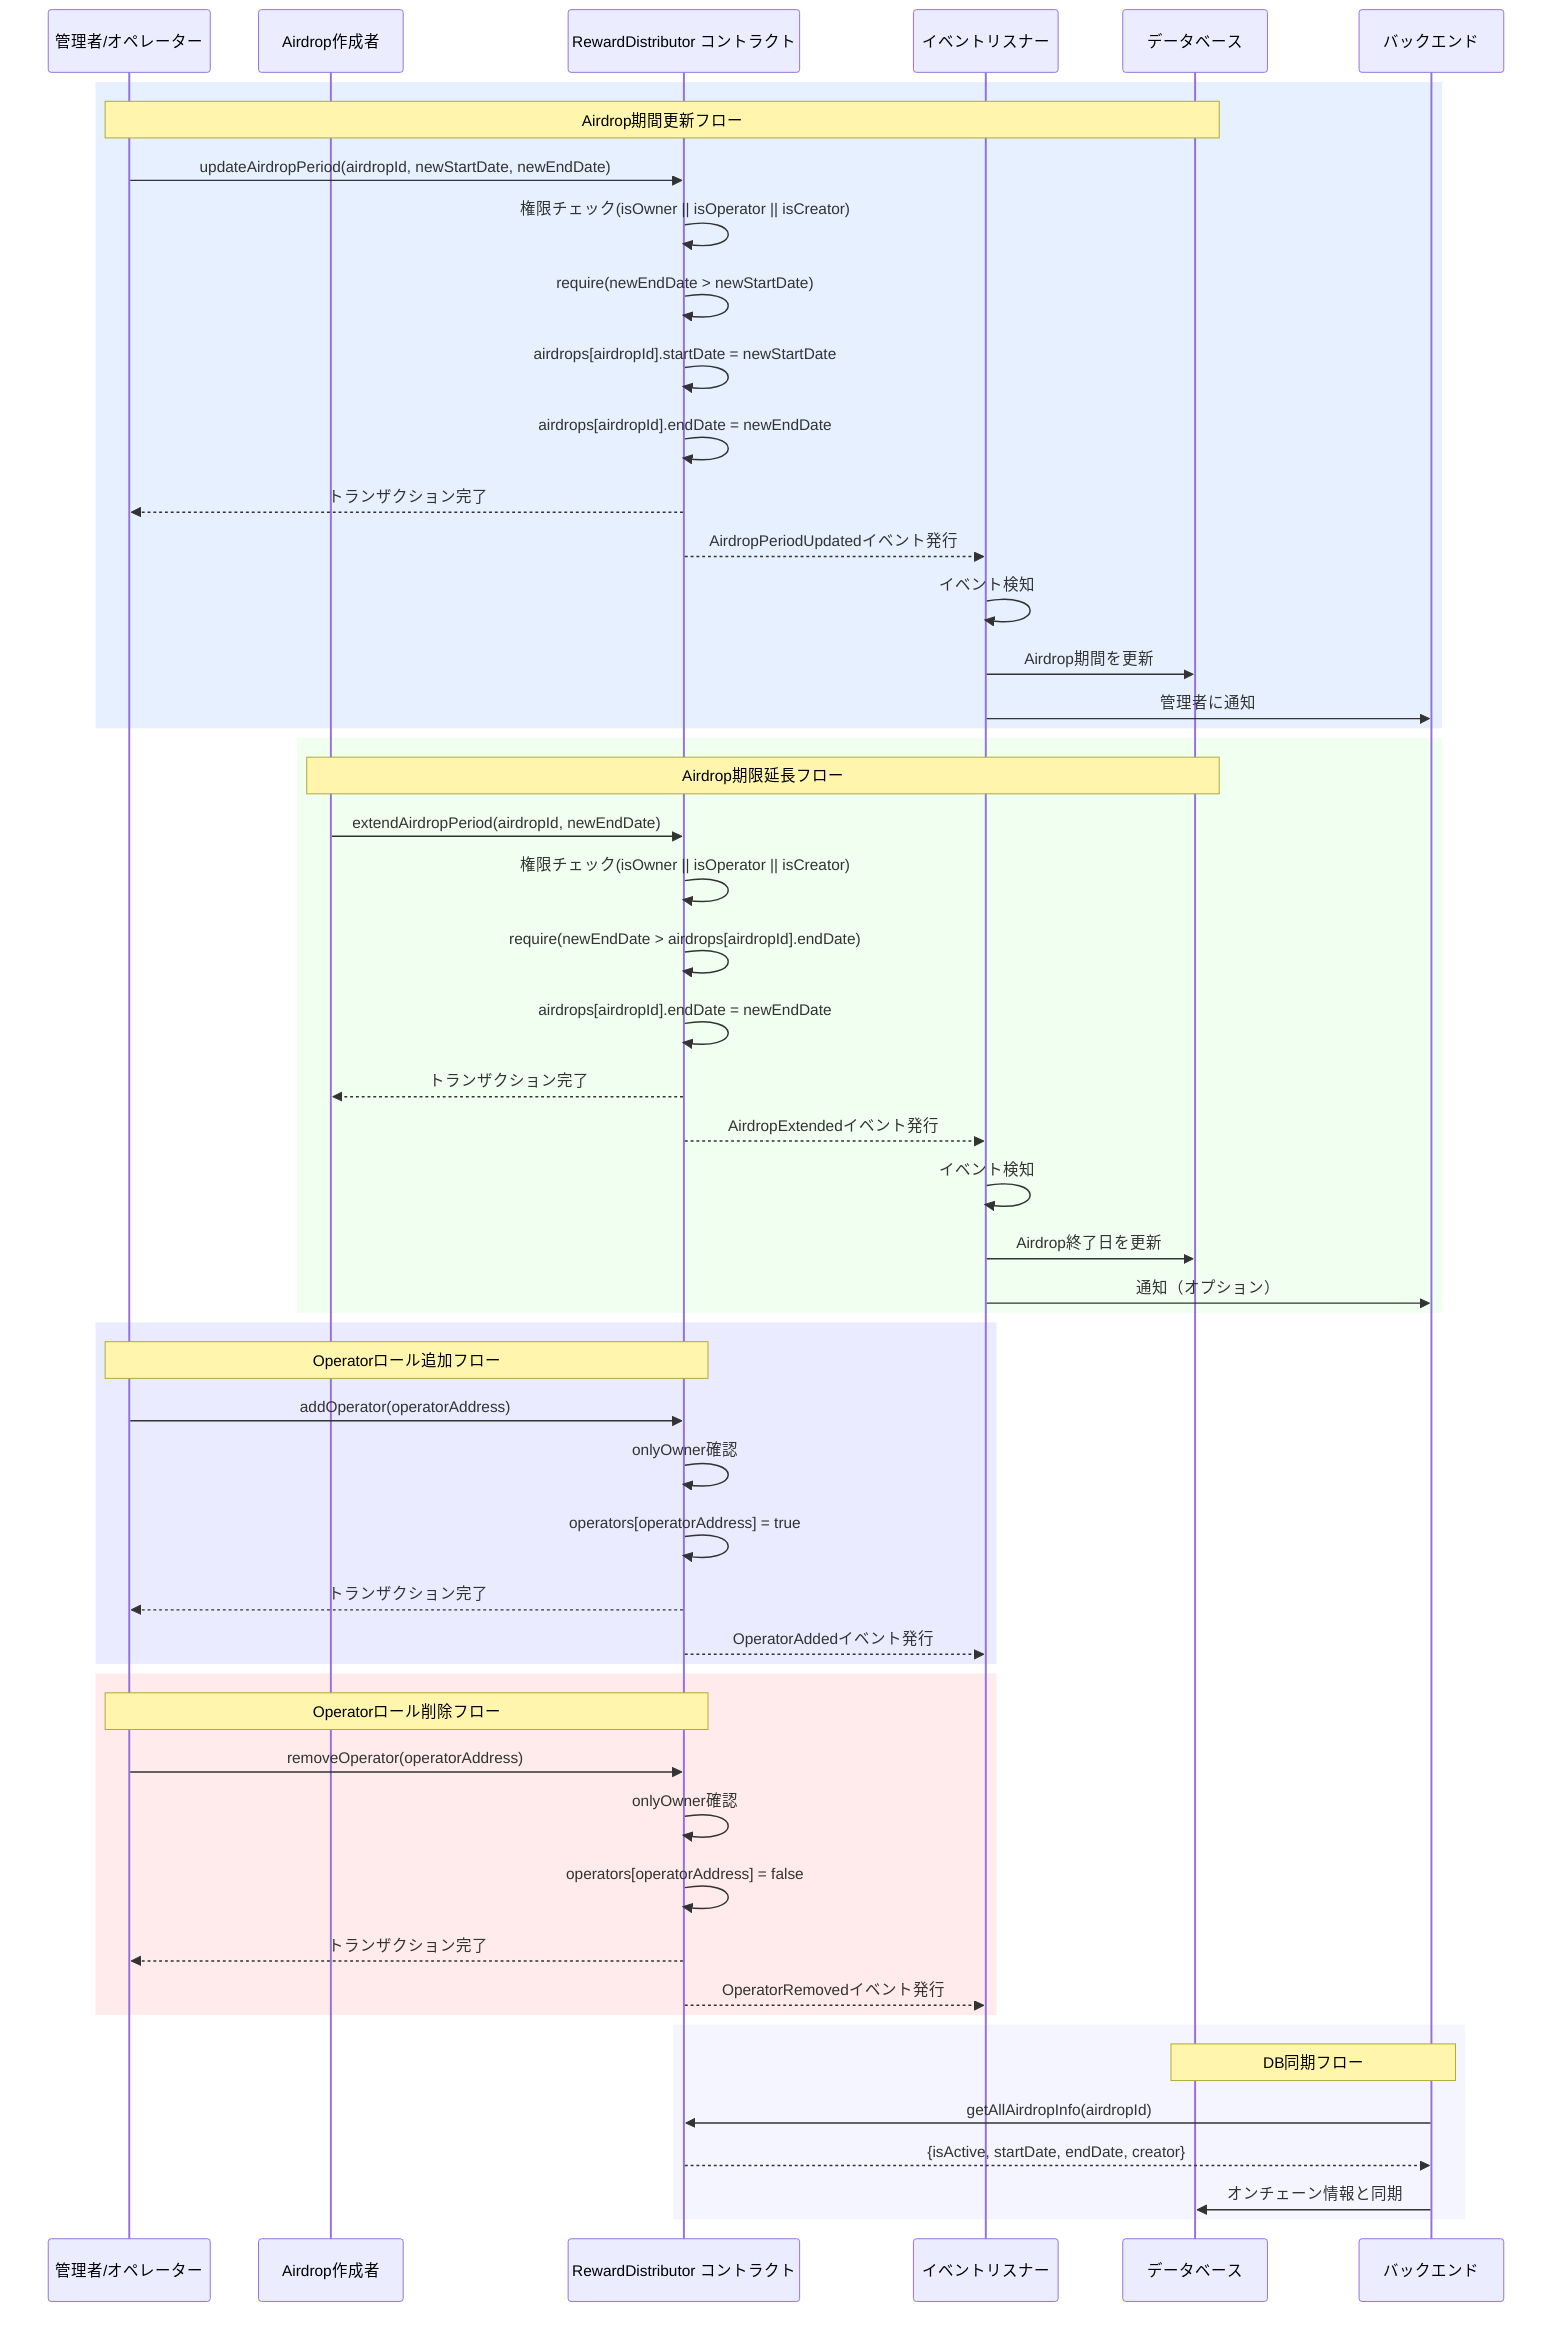 sequenceDiagram
    participant Admin as 管理者/オペレーター
    participant Creator as Airdrop作成者
    participant RC as RewardDistributor コントラクト
    participant EL as イベントリスナー
    participant DB as データベース
    participant BE as バックエンド

    %% Airdrop期間更新フロー
    rect rgb(230, 240, 255)
      note over Admin, DB: Airdrop期間更新フロー
      Admin->>RC: updateAirdropPeriod(airdropId, newStartDate, newEndDate)
      RC->>RC: 権限チェック(isOwner || isOperator || isCreator)
      RC->>RC: require(newEndDate > newStartDate)
      RC->>RC: airdrops[airdropId].startDate = newStartDate
      RC->>RC: airdrops[airdropId].endDate = newEndDate
      RC-->>Admin: トランザクション完了
      RC-->>EL: AirdropPeriodUpdatedイベント発行
      EL->>EL: イベント検知
      EL->>DB: Airdrop期間を更新
      EL->>BE: 管理者に通知
    end

    %% Airdrop期限延長フロー
    rect rgb(240, 255, 240)
      note over Creator, DB: Airdrop期限延長フロー
      Creator->>RC: extendAirdropPeriod(airdropId, newEndDate)
      RC->>RC: 権限チェック(isOwner || isOperator || isCreator)
      RC->>RC: require(newEndDate > airdrops[airdropId].endDate)
      RC->>RC: airdrops[airdropId].endDate = newEndDate
      RC-->>Creator: トランザクション完了
      RC-->>EL: AirdropExtendedイベント発行
      EL->>EL: イベント検知
      EL->>DB: Airdrop終了日を更新
      EL->>BE: 通知（オプション）
    end

    %% Operatorロール追加フロー
    rect rgb(235, 235, 255)
      note over Admin, RC: Operatorロール追加フロー
      Admin->>RC: addOperator(operatorAddress)
      RC->>RC: onlyOwner確認
      RC->>RC: operators[operatorAddress] = true
      RC-->>Admin: トランザクション完了
      RC-->>EL: OperatorAddedイベント発行
    end

    %% Operatorロール削除フロー
    rect rgb(255, 235, 235)
      note over Admin, RC: Operatorロール削除フロー
      Admin->>RC: removeOperator(operatorAddress)
      RC->>RC: onlyOwner確認
      RC->>RC: operators[operatorAddress] = false
      RC-->>Admin: トランザクション完了
      RC-->>EL: OperatorRemovedイベント発行
    end

    %% DB同期フロー
    rect rgb(245, 245, 255)
      note over BE, DB: DB同期フロー
      BE->>RC: getAllAirdropInfo(airdropId)
      RC-->>BE: {isActive, startDate, endDate, creator}
      BE->>DB: オンチェーン情報と同期
    end